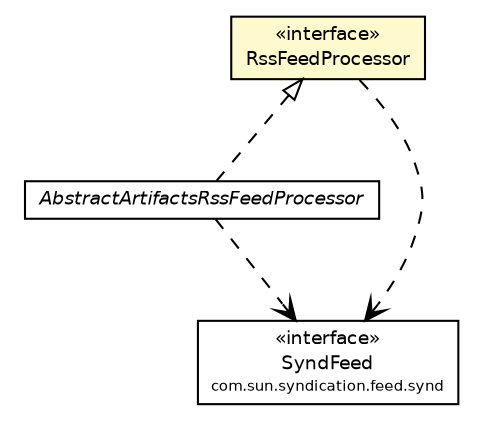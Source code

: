 #!/usr/local/bin/dot
#
# Class diagram 
# Generated by UmlGraph version 4.6 (http://www.spinellis.gr/sw/umlgraph)
#

digraph G {
	edge [fontname="Helvetica",fontsize=10,labelfontname="Helvetica",labelfontsize=10];
	node [fontname="Helvetica",fontsize=10,shape=plaintext];
	// org.apache.archiva.rss.processor.RssFeedProcessor
	c160511 [label=<<table border="0" cellborder="1" cellspacing="0" cellpadding="2" port="p" bgcolor="lemonChiffon" href="./RssFeedProcessor.html">
		<tr><td><table border="0" cellspacing="0" cellpadding="1">
			<tr><td> &laquo;interface&raquo; </td></tr>
			<tr><td> RssFeedProcessor </td></tr>
		</table></td></tr>
		</table>>, fontname="Helvetica", fontcolor="black", fontsize=9.0];
	// org.apache.archiva.rss.processor.AbstractArtifactsRssFeedProcessor
	c160514 [label=<<table border="0" cellborder="1" cellspacing="0" cellpadding="2" port="p" href="./AbstractArtifactsRssFeedProcessor.html">
		<tr><td><table border="0" cellspacing="0" cellpadding="1">
			<tr><td><font face="Helvetica-Oblique"> AbstractArtifactsRssFeedProcessor </font></td></tr>
		</table></td></tr>
		</table>>, fontname="Helvetica", fontcolor="black", fontsize=9.0];
	//org.apache.archiva.rss.processor.AbstractArtifactsRssFeedProcessor implements org.apache.archiva.rss.processor.RssFeedProcessor
	c160511:p -> c160514:p [dir=back,arrowtail=empty,style=dashed];
	// org.apache.archiva.rss.processor.RssFeedProcessor DEPEND com.sun.syndication.feed.synd.SyndFeed
	c160511:p -> c160531:p [taillabel="", label="", headlabel="", fontname="Helvetica", fontcolor="black", fontsize=10.0, color="black", arrowhead=open, style=dashed];
	// org.apache.archiva.rss.processor.AbstractArtifactsRssFeedProcessor DEPEND com.sun.syndication.feed.synd.SyndFeed
	c160514:p -> c160531:p [taillabel="", label="", headlabel="", fontname="Helvetica", fontcolor="black", fontsize=10.0, color="black", arrowhead=open, style=dashed];
	// com.sun.syndication.feed.synd.SyndFeed
	c160531 [label=<<table border="0" cellborder="1" cellspacing="0" cellpadding="2" port="p" href="http://java.sun.com/j2se/1.4.2/docs/api/com/sun/syndication/feed/synd/SyndFeed.html">
		<tr><td><table border="0" cellspacing="0" cellpadding="1">
			<tr><td> &laquo;interface&raquo; </td></tr>
			<tr><td> SyndFeed </td></tr>
			<tr><td><font point-size="7.0"> com.sun.syndication.feed.synd </font></td></tr>
		</table></td></tr>
		</table>>, fontname="Helvetica", fontcolor="black", fontsize=9.0];
}

